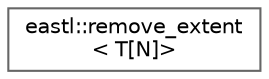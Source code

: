 digraph "类继承关系图"
{
 // LATEX_PDF_SIZE
  bgcolor="transparent";
  edge [fontname=Helvetica,fontsize=10,labelfontname=Helvetica,labelfontsize=10];
  node [fontname=Helvetica,fontsize=10,shape=box,height=0.2,width=0.4];
  rankdir="LR";
  Node0 [id="Node000000",label="eastl::remove_extent\l\< T[N]\>",height=0.2,width=0.4,color="grey40", fillcolor="white", style="filled",URL="$structeastl_1_1remove__extent_3_01_t_0f_n_0e_4.html",tooltip=" "];
}
